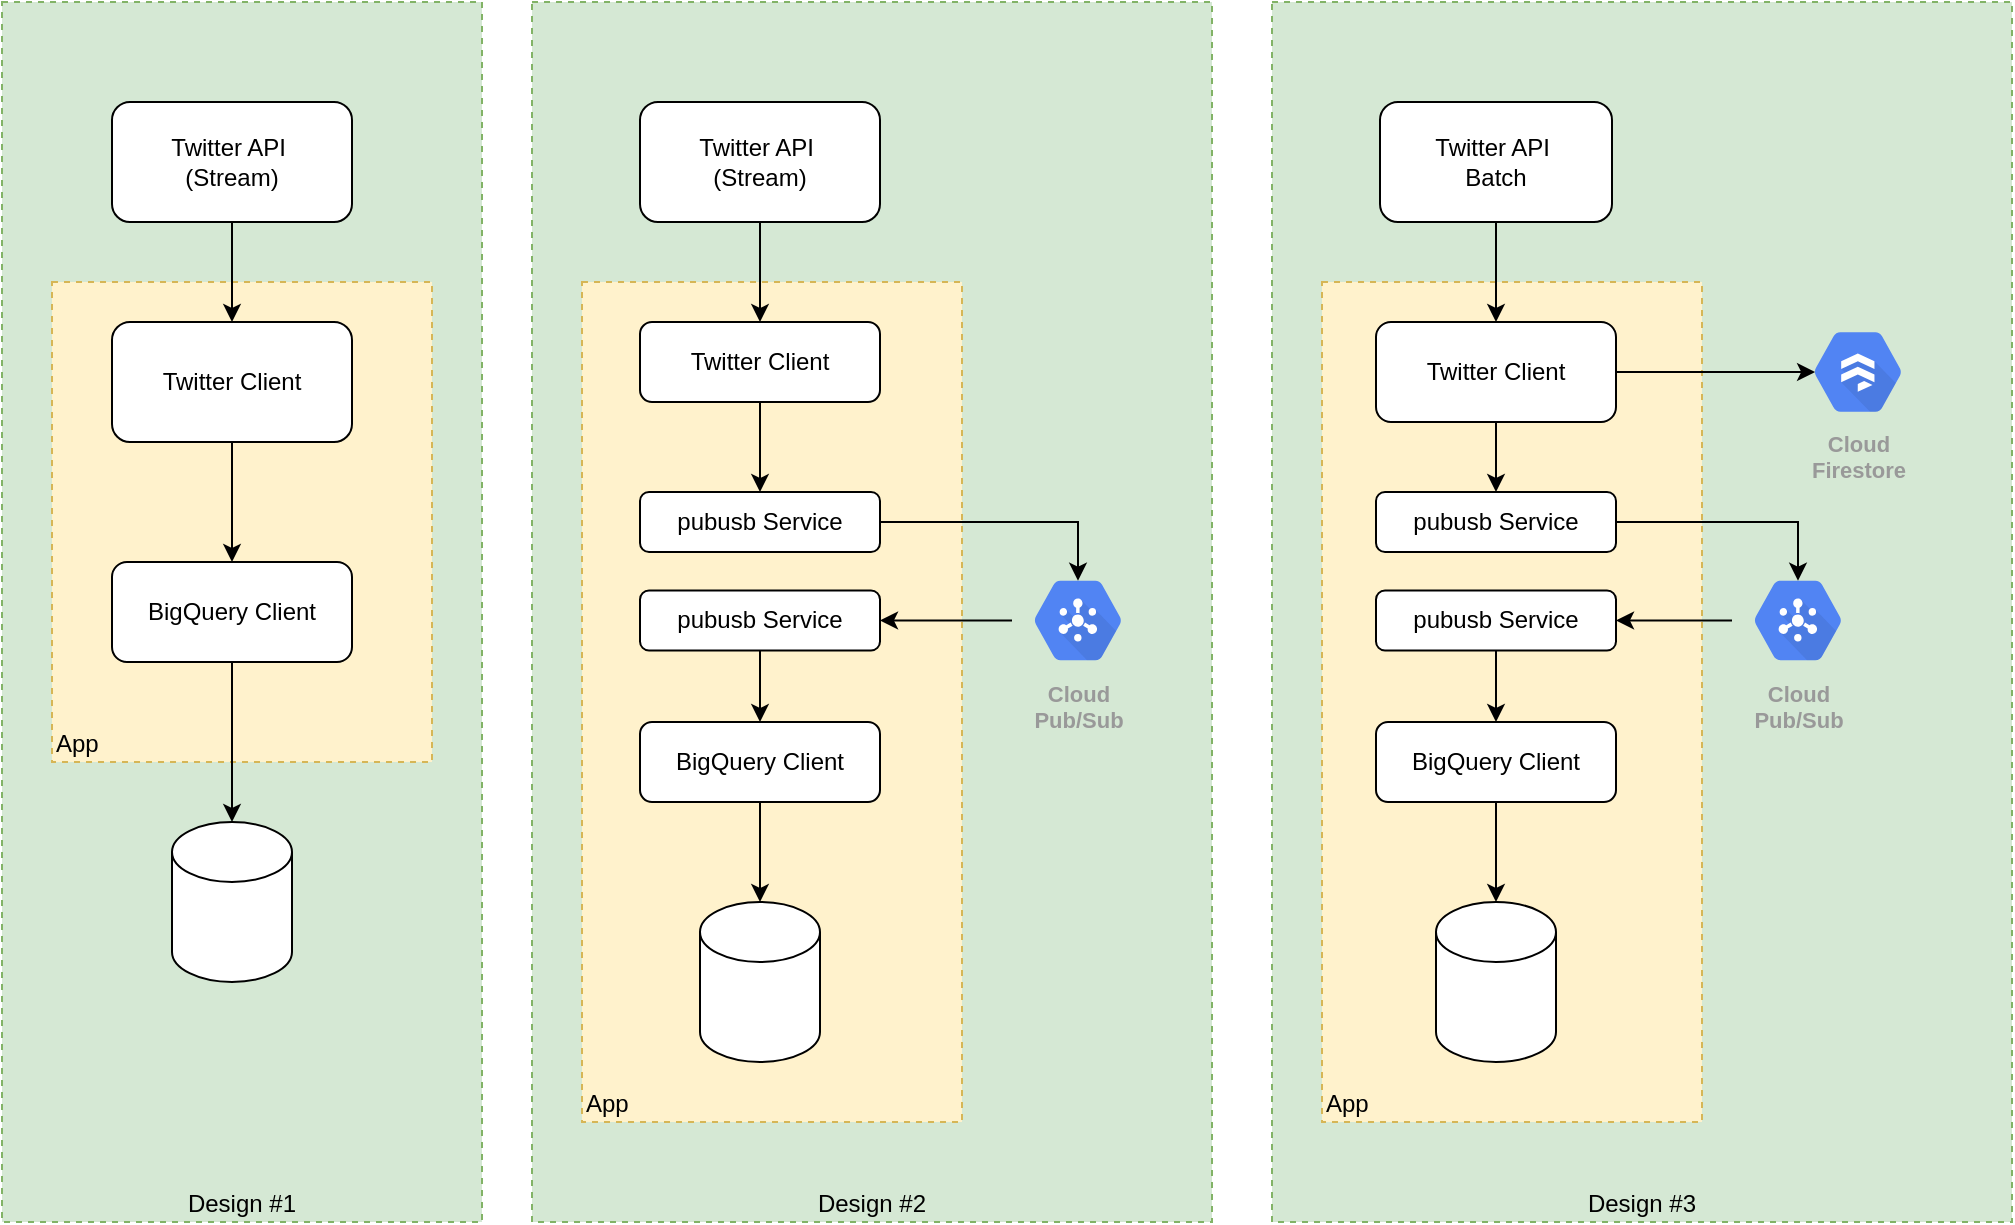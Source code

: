 <mxfile version="15.4.0" type="device"><diagram id="kkQEddl9CwaXyQIRaAEI" name="Page-1"><mxGraphModel dx="1106" dy="983" grid="1" gridSize="10" guides="1" tooltips="1" connect="1" arrows="1" fold="1" page="1" pageScale="1" pageWidth="827" pageHeight="1169" math="0" shadow="0"><root><mxCell id="0"/><mxCell id="1" parent="0"/><mxCell id="S6I6xpe-xSAOF5X6gCIN-33" value="Design #3" style="rounded=0;whiteSpace=wrap;html=1;fillColor=#d5e8d4;strokeColor=#82b366;dashed=1;verticalAlign=bottom;" vertex="1" parent="1"><mxGeometry x="670" y="40" width="370" height="610" as="geometry"/></mxCell><mxCell id="S6I6xpe-xSAOF5X6gCIN-7" value="Design #1" style="rounded=0;whiteSpace=wrap;html=1;fillColor=#d5e8d4;strokeColor=#82b366;dashed=1;verticalAlign=bottom;" vertex="1" parent="1"><mxGeometry x="35" y="40" width="240" height="610" as="geometry"/></mxCell><mxCell id="S6I6xpe-xSAOF5X6gCIN-6" value="App" style="rounded=0;whiteSpace=wrap;html=1;fillColor=#fff2cc;strokeColor=#d6b656;dashed=1;verticalAlign=bottom;align=left;" vertex="1" parent="1"><mxGeometry x="60" y="180" width="190" height="240" as="geometry"/></mxCell><mxCell id="S6I6xpe-xSAOF5X6gCIN-21" style="edgeStyle=orthogonalEdgeStyle;rounded=0;orthogonalLoop=1;jettySize=auto;html=1;" edge="1" parent="1" source="S6I6xpe-xSAOF5X6gCIN-1" target="S6I6xpe-xSAOF5X6gCIN-2"><mxGeometry relative="1" as="geometry"/></mxCell><mxCell id="S6I6xpe-xSAOF5X6gCIN-1" value="Twitter API&amp;nbsp;&lt;br&gt;(Stream)" style="rounded=1;whiteSpace=wrap;html=1;" vertex="1" parent="1"><mxGeometry x="90" y="90" width="120" height="60" as="geometry"/></mxCell><mxCell id="S6I6xpe-xSAOF5X6gCIN-9" style="edgeStyle=orthogonalEdgeStyle;rounded=0;orthogonalLoop=1;jettySize=auto;html=1;entryX=0.5;entryY=0;entryDx=0;entryDy=0;" edge="1" parent="1" source="S6I6xpe-xSAOF5X6gCIN-2" target="S6I6xpe-xSAOF5X6gCIN-3"><mxGeometry relative="1" as="geometry"/></mxCell><mxCell id="S6I6xpe-xSAOF5X6gCIN-2" value="Twitter Client" style="rounded=1;whiteSpace=wrap;html=1;" vertex="1" parent="1"><mxGeometry x="90" y="200" width="120" height="60" as="geometry"/></mxCell><mxCell id="S6I6xpe-xSAOF5X6gCIN-10" style="edgeStyle=orthogonalEdgeStyle;rounded=0;orthogonalLoop=1;jettySize=auto;html=1;entryX=0.5;entryY=0;entryDx=0;entryDy=0;entryPerimeter=0;" edge="1" parent="1" source="S6I6xpe-xSAOF5X6gCIN-3" target="S6I6xpe-xSAOF5X6gCIN-44"><mxGeometry relative="1" as="geometry"><mxPoint x="150" y="440" as="targetPoint"/></mxGeometry></mxCell><mxCell id="S6I6xpe-xSAOF5X6gCIN-3" value="BigQuery Client" style="rounded=1;whiteSpace=wrap;html=1;" vertex="1" parent="1"><mxGeometry x="90" y="320" width="120" height="50" as="geometry"/></mxCell><mxCell id="S6I6xpe-xSAOF5X6gCIN-11" value="Design #2" style="rounded=0;whiteSpace=wrap;html=1;fillColor=#d5e8d4;strokeColor=#82b366;dashed=1;verticalAlign=bottom;" vertex="1" parent="1"><mxGeometry x="300" y="40" width="340" height="610" as="geometry"/></mxCell><mxCell id="S6I6xpe-xSAOF5X6gCIN-12" value="App" style="rounded=0;whiteSpace=wrap;html=1;fillColor=#fff2cc;strokeColor=#d6b656;dashed=1;verticalAlign=bottom;align=left;" vertex="1" parent="1"><mxGeometry x="325" y="180" width="190" height="420" as="geometry"/></mxCell><mxCell id="S6I6xpe-xSAOF5X6gCIN-22" style="edgeStyle=orthogonalEdgeStyle;rounded=0;orthogonalLoop=1;jettySize=auto;html=1;entryX=0.5;entryY=0;entryDx=0;entryDy=0;" edge="1" parent="1" source="S6I6xpe-xSAOF5X6gCIN-13" target="S6I6xpe-xSAOF5X6gCIN-14"><mxGeometry relative="1" as="geometry"/></mxCell><mxCell id="S6I6xpe-xSAOF5X6gCIN-13" value="Twitter API&amp;nbsp;&lt;br&gt;(Stream)" style="rounded=1;whiteSpace=wrap;html=1;" vertex="1" parent="1"><mxGeometry x="354" y="90" width="120" height="60" as="geometry"/></mxCell><mxCell id="S6I6xpe-xSAOF5X6gCIN-56" style="edgeStyle=orthogonalEdgeStyle;rounded=0;orthogonalLoop=1;jettySize=auto;html=1;entryX=0.5;entryY=0;entryDx=0;entryDy=0;" edge="1" parent="1" source="S6I6xpe-xSAOF5X6gCIN-14" target="S6I6xpe-xSAOF5X6gCIN-50"><mxGeometry relative="1" as="geometry"/></mxCell><mxCell id="S6I6xpe-xSAOF5X6gCIN-14" value="Twitter Client" style="rounded=1;whiteSpace=wrap;html=1;" vertex="1" parent="1"><mxGeometry x="354" y="200" width="120" height="40" as="geometry"/></mxCell><mxCell id="S6I6xpe-xSAOF5X6gCIN-52" style="edgeStyle=orthogonalEdgeStyle;rounded=0;orthogonalLoop=1;jettySize=auto;html=1;entryX=1;entryY=0.5;entryDx=0;entryDy=0;" edge="1" parent="1" source="S6I6xpe-xSAOF5X6gCIN-15" target="S6I6xpe-xSAOF5X6gCIN-51"><mxGeometry relative="1" as="geometry"/></mxCell><mxCell id="S6I6xpe-xSAOF5X6gCIN-15" value="Cloud&#10;Pub/Sub" style="sketch=0;html=1;fillColor=#5184F3;strokeColor=none;verticalAlign=top;labelPosition=center;verticalLabelPosition=bottom;align=center;spacingTop=-6;fontSize=11;fontStyle=1;fontColor=#999999;shape=mxgraph.gcp2.hexIcon;prIcon=cloud_pubsub;dashed=1;" vertex="1" parent="1"><mxGeometry x="540" y="320" width="66" height="58.5" as="geometry"/></mxCell><mxCell id="S6I6xpe-xSAOF5X6gCIN-25" style="edgeStyle=orthogonalEdgeStyle;rounded=0;orthogonalLoop=1;jettySize=auto;html=1;" edge="1" parent="1" source="S6I6xpe-xSAOF5X6gCIN-18" target="S6I6xpe-xSAOF5X6gCIN-45"><mxGeometry relative="1" as="geometry"><mxPoint x="414" y="535.36" as="targetPoint"/></mxGeometry></mxCell><mxCell id="S6I6xpe-xSAOF5X6gCIN-18" value="BigQuery Client" style="rounded=1;whiteSpace=wrap;html=1;" vertex="1" parent="1"><mxGeometry x="354" y="400" width="120" height="40" as="geometry"/></mxCell><mxCell id="S6I6xpe-xSAOF5X6gCIN-28" value="App" style="rounded=0;whiteSpace=wrap;html=1;fillColor=#fff2cc;strokeColor=#d6b656;dashed=1;verticalAlign=bottom;align=left;" vertex="1" parent="1"><mxGeometry x="695" y="180" width="190" height="420" as="geometry"/></mxCell><mxCell id="S6I6xpe-xSAOF5X6gCIN-42" style="edgeStyle=orthogonalEdgeStyle;rounded=0;orthogonalLoop=1;jettySize=auto;html=1;" edge="1" parent="1" source="S6I6xpe-xSAOF5X6gCIN-26" target="S6I6xpe-xSAOF5X6gCIN-27"><mxGeometry relative="1" as="geometry"/></mxCell><mxCell id="S6I6xpe-xSAOF5X6gCIN-26" value="Twitter API&amp;nbsp;&lt;br&gt;Batch" style="rounded=1;whiteSpace=wrap;html=1;" vertex="1" parent="1"><mxGeometry x="724" y="90" width="116" height="60" as="geometry"/></mxCell><mxCell id="S6I6xpe-xSAOF5X6gCIN-36" style="edgeStyle=orthogonalEdgeStyle;rounded=0;orthogonalLoop=1;jettySize=auto;html=1;entryX=0.175;entryY=0.5;entryDx=0;entryDy=0;entryPerimeter=0;" edge="1" parent="1" source="S6I6xpe-xSAOF5X6gCIN-27" target="S6I6xpe-xSAOF5X6gCIN-35"><mxGeometry relative="1" as="geometry"/></mxCell><mxCell id="S6I6xpe-xSAOF5X6gCIN-59" style="edgeStyle=orthogonalEdgeStyle;rounded=0;orthogonalLoop=1;jettySize=auto;html=1;entryX=0.5;entryY=0;entryDx=0;entryDy=0;" edge="1" parent="1" source="S6I6xpe-xSAOF5X6gCIN-27" target="S6I6xpe-xSAOF5X6gCIN-57"><mxGeometry relative="1" as="geometry"/></mxCell><mxCell id="S6I6xpe-xSAOF5X6gCIN-27" value="Twitter Client" style="rounded=1;whiteSpace=wrap;html=1;" vertex="1" parent="1"><mxGeometry x="722" y="200" width="120" height="50" as="geometry"/></mxCell><mxCell id="S6I6xpe-xSAOF5X6gCIN-61" style="edgeStyle=orthogonalEdgeStyle;rounded=0;orthogonalLoop=1;jettySize=auto;html=1;entryX=1;entryY=0.5;entryDx=0;entryDy=0;" edge="1" parent="1" source="S6I6xpe-xSAOF5X6gCIN-29" target="S6I6xpe-xSAOF5X6gCIN-58"><mxGeometry relative="1" as="geometry"/></mxCell><mxCell id="S6I6xpe-xSAOF5X6gCIN-29" value="Cloud&#10;Pub/Sub" style="sketch=0;html=1;fillColor=#5184F3;strokeColor=none;verticalAlign=top;labelPosition=center;verticalLabelPosition=bottom;align=center;spacingTop=-6;fontSize=11;fontStyle=1;fontColor=#999999;shape=mxgraph.gcp2.hexIcon;prIcon=cloud_pubsub;dashed=1;" vertex="1" parent="1"><mxGeometry x="900" y="320" width="66" height="58.5" as="geometry"/></mxCell><mxCell id="S6I6xpe-xSAOF5X6gCIN-30" value="BigQuery Client" style="rounded=1;whiteSpace=wrap;html=1;" vertex="1" parent="1"><mxGeometry x="722" y="400" width="120" height="40" as="geometry"/></mxCell><mxCell id="S6I6xpe-xSAOF5X6gCIN-31" style="edgeStyle=orthogonalEdgeStyle;rounded=0;orthogonalLoop=1;jettySize=auto;html=1;entryX=0.5;entryY=0;entryDx=0;entryDy=0;entryPerimeter=0;" edge="1" source="S6I6xpe-xSAOF5X6gCIN-30" target="S6I6xpe-xSAOF5X6gCIN-47" parent="1"><mxGeometry relative="1" as="geometry"><mxPoint x="782" y="535.36" as="targetPoint"/></mxGeometry></mxCell><mxCell id="S6I6xpe-xSAOF5X6gCIN-35" value="Cloud&#10;Firestore" style="sketch=0;html=1;fillColor=#5184F3;strokeColor=none;verticalAlign=top;labelPosition=center;verticalLabelPosition=bottom;align=center;spacingTop=-6;fontSize=11;fontStyle=1;fontColor=#999999;shape=mxgraph.gcp2.hexIcon;prIcon=cloud_firestore;dashed=1;" vertex="1" parent="1"><mxGeometry x="930" y="195.75" width="66" height="58.5" as="geometry"/></mxCell><mxCell id="S6I6xpe-xSAOF5X6gCIN-44" value="" style="shape=cylinder3;whiteSpace=wrap;html=1;boundedLbl=1;backgroundOutline=1;size=15;verticalAlign=bottom;" vertex="1" parent="1"><mxGeometry x="120" y="450" width="60" height="80" as="geometry"/></mxCell><mxCell id="S6I6xpe-xSAOF5X6gCIN-45" value="" style="shape=cylinder3;whiteSpace=wrap;html=1;boundedLbl=1;backgroundOutline=1;size=15;verticalAlign=bottom;" vertex="1" parent="1"><mxGeometry x="384" y="490" width="60" height="80" as="geometry"/></mxCell><mxCell id="S6I6xpe-xSAOF5X6gCIN-47" value="" style="shape=cylinder3;whiteSpace=wrap;html=1;boundedLbl=1;backgroundOutline=1;size=15;verticalAlign=bottom;" vertex="1" parent="1"><mxGeometry x="752" y="490" width="60" height="80" as="geometry"/></mxCell><mxCell id="S6I6xpe-xSAOF5X6gCIN-53" style="edgeStyle=orthogonalEdgeStyle;rounded=0;orthogonalLoop=1;jettySize=auto;html=1;entryX=0.5;entryY=0.16;entryDx=0;entryDy=0;entryPerimeter=0;" edge="1" parent="1" source="S6I6xpe-xSAOF5X6gCIN-50" target="S6I6xpe-xSAOF5X6gCIN-15"><mxGeometry relative="1" as="geometry"/></mxCell><mxCell id="S6I6xpe-xSAOF5X6gCIN-50" value="pubusb Service" style="rounded=1;whiteSpace=wrap;html=1;verticalAlign=middle;" vertex="1" parent="1"><mxGeometry x="354" y="285" width="120" height="30" as="geometry"/></mxCell><mxCell id="S6I6xpe-xSAOF5X6gCIN-64" style="edgeStyle=orthogonalEdgeStyle;rounded=0;orthogonalLoop=1;jettySize=auto;html=1;entryX=0.5;entryY=0;entryDx=0;entryDy=0;" edge="1" parent="1" source="S6I6xpe-xSAOF5X6gCIN-51" target="S6I6xpe-xSAOF5X6gCIN-18"><mxGeometry relative="1" as="geometry"/></mxCell><mxCell id="S6I6xpe-xSAOF5X6gCIN-51" value="pubusb Service" style="rounded=1;whiteSpace=wrap;html=1;verticalAlign=middle;" vertex="1" parent="1"><mxGeometry x="354" y="334.25" width="120" height="30" as="geometry"/></mxCell><mxCell id="S6I6xpe-xSAOF5X6gCIN-60" style="edgeStyle=orthogonalEdgeStyle;rounded=0;orthogonalLoop=1;jettySize=auto;html=1;entryX=0.5;entryY=0.16;entryDx=0;entryDy=0;entryPerimeter=0;" edge="1" parent="1" source="S6I6xpe-xSAOF5X6gCIN-57" target="S6I6xpe-xSAOF5X6gCIN-29"><mxGeometry relative="1" as="geometry"/></mxCell><mxCell id="S6I6xpe-xSAOF5X6gCIN-57" value="pubusb Service" style="rounded=1;whiteSpace=wrap;html=1;verticalAlign=middle;" vertex="1" parent="1"><mxGeometry x="722" y="285" width="120" height="30" as="geometry"/></mxCell><mxCell id="S6I6xpe-xSAOF5X6gCIN-62" style="edgeStyle=orthogonalEdgeStyle;rounded=0;orthogonalLoop=1;jettySize=auto;html=1;" edge="1" parent="1" source="S6I6xpe-xSAOF5X6gCIN-58" target="S6I6xpe-xSAOF5X6gCIN-30"><mxGeometry relative="1" as="geometry"/></mxCell><mxCell id="S6I6xpe-xSAOF5X6gCIN-58" value="pubusb Service" style="rounded=1;whiteSpace=wrap;html=1;verticalAlign=middle;" vertex="1" parent="1"><mxGeometry x="722" y="334.25" width="120" height="30" as="geometry"/></mxCell></root></mxGraphModel></diagram></mxfile>